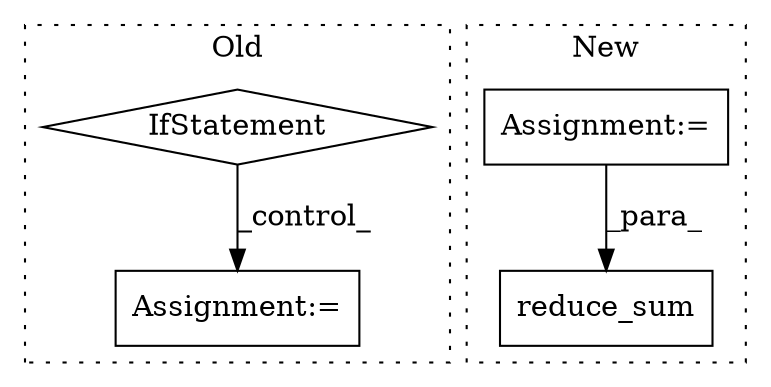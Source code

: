 digraph G {
subgraph cluster0 {
1 [label="IfStatement" a="25" s="12685,12698" l="4,2" shape="diamond"];
4 [label="Assignment:=" a="7" s="12712" l="1" shape="box"];
label = "Old";
style="dotted";
}
subgraph cluster1 {
2 [label="reduce_sum" a="32" s="13310,13351" l="11,1" shape="box"];
3 [label="Assignment:=" a="7" s="13143" l="1" shape="box"];
label = "New";
style="dotted";
}
1 -> 4 [label="_control_"];
3 -> 2 [label="_para_"];
}